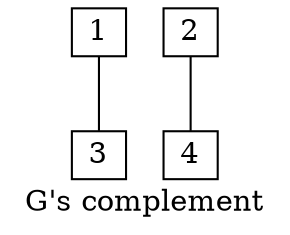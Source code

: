 strict graph  {
    node [shape=dot, width=0, height=0]
	graph [label="G's complement"];
	1	 [label=1];
	2	 [label=2];
	3	 [label=3];
	4	 [label=4];
    1 -- 3;
    2 -- 4;
}
